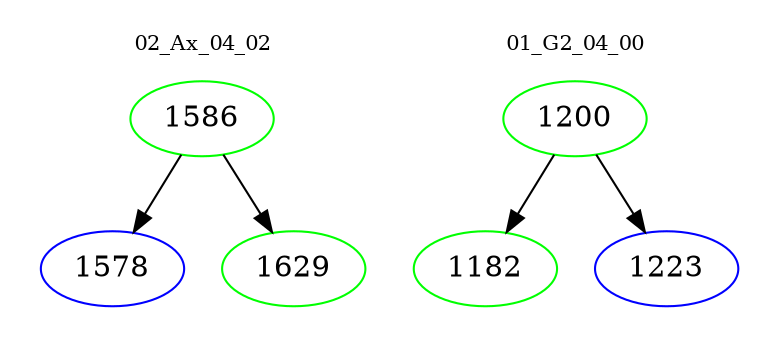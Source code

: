 digraph{
subgraph cluster_0 {
color = white
label = "02_Ax_04_02";
fontsize=10;
T0_1586 [label="1586", color="green"]
T0_1586 -> T0_1578 [color="black"]
T0_1578 [label="1578", color="blue"]
T0_1586 -> T0_1629 [color="black"]
T0_1629 [label="1629", color="green"]
}
subgraph cluster_1 {
color = white
label = "01_G2_04_00";
fontsize=10;
T1_1200 [label="1200", color="green"]
T1_1200 -> T1_1182 [color="black"]
T1_1182 [label="1182", color="green"]
T1_1200 -> T1_1223 [color="black"]
T1_1223 [label="1223", color="blue"]
}
}
